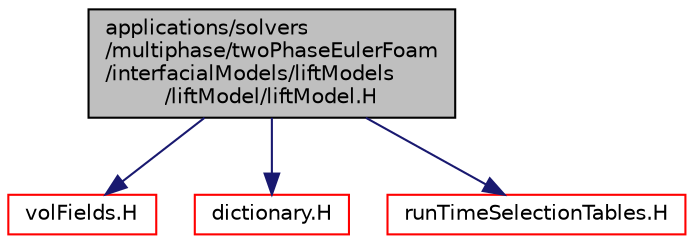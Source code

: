 digraph "applications/solvers/multiphase/twoPhaseEulerFoam/interfacialModels/liftModels/liftModel/liftModel.H"
{
  bgcolor="transparent";
  edge [fontname="Helvetica",fontsize="10",labelfontname="Helvetica",labelfontsize="10"];
  node [fontname="Helvetica",fontsize="10",shape=record];
  Node0 [label="applications/solvers\l/multiphase/twoPhaseEulerFoam\l/interfacialModels/liftModels\l/liftModel/liftModel.H",height=0.2,width=0.4,color="black", fillcolor="grey75", style="filled", fontcolor="black"];
  Node0 -> Node1 [color="midnightblue",fontsize="10",style="solid",fontname="Helvetica"];
  Node1 [label="volFields.H",height=0.2,width=0.4,color="red",URL="$a02912.html"];
  Node0 -> Node270 [color="midnightblue",fontsize="10",style="solid",fontname="Helvetica"];
  Node270 [label="dictionary.H",height=0.2,width=0.4,color="red",URL="$a09506.html"];
  Node0 -> Node206 [color="midnightblue",fontsize="10",style="solid",fontname="Helvetica"];
  Node206 [label="runTimeSelectionTables.H",height=0.2,width=0.4,color="red",URL="$a09992.html",tooltip="Macros to ease declaration of run-time selection tables. "];
}
